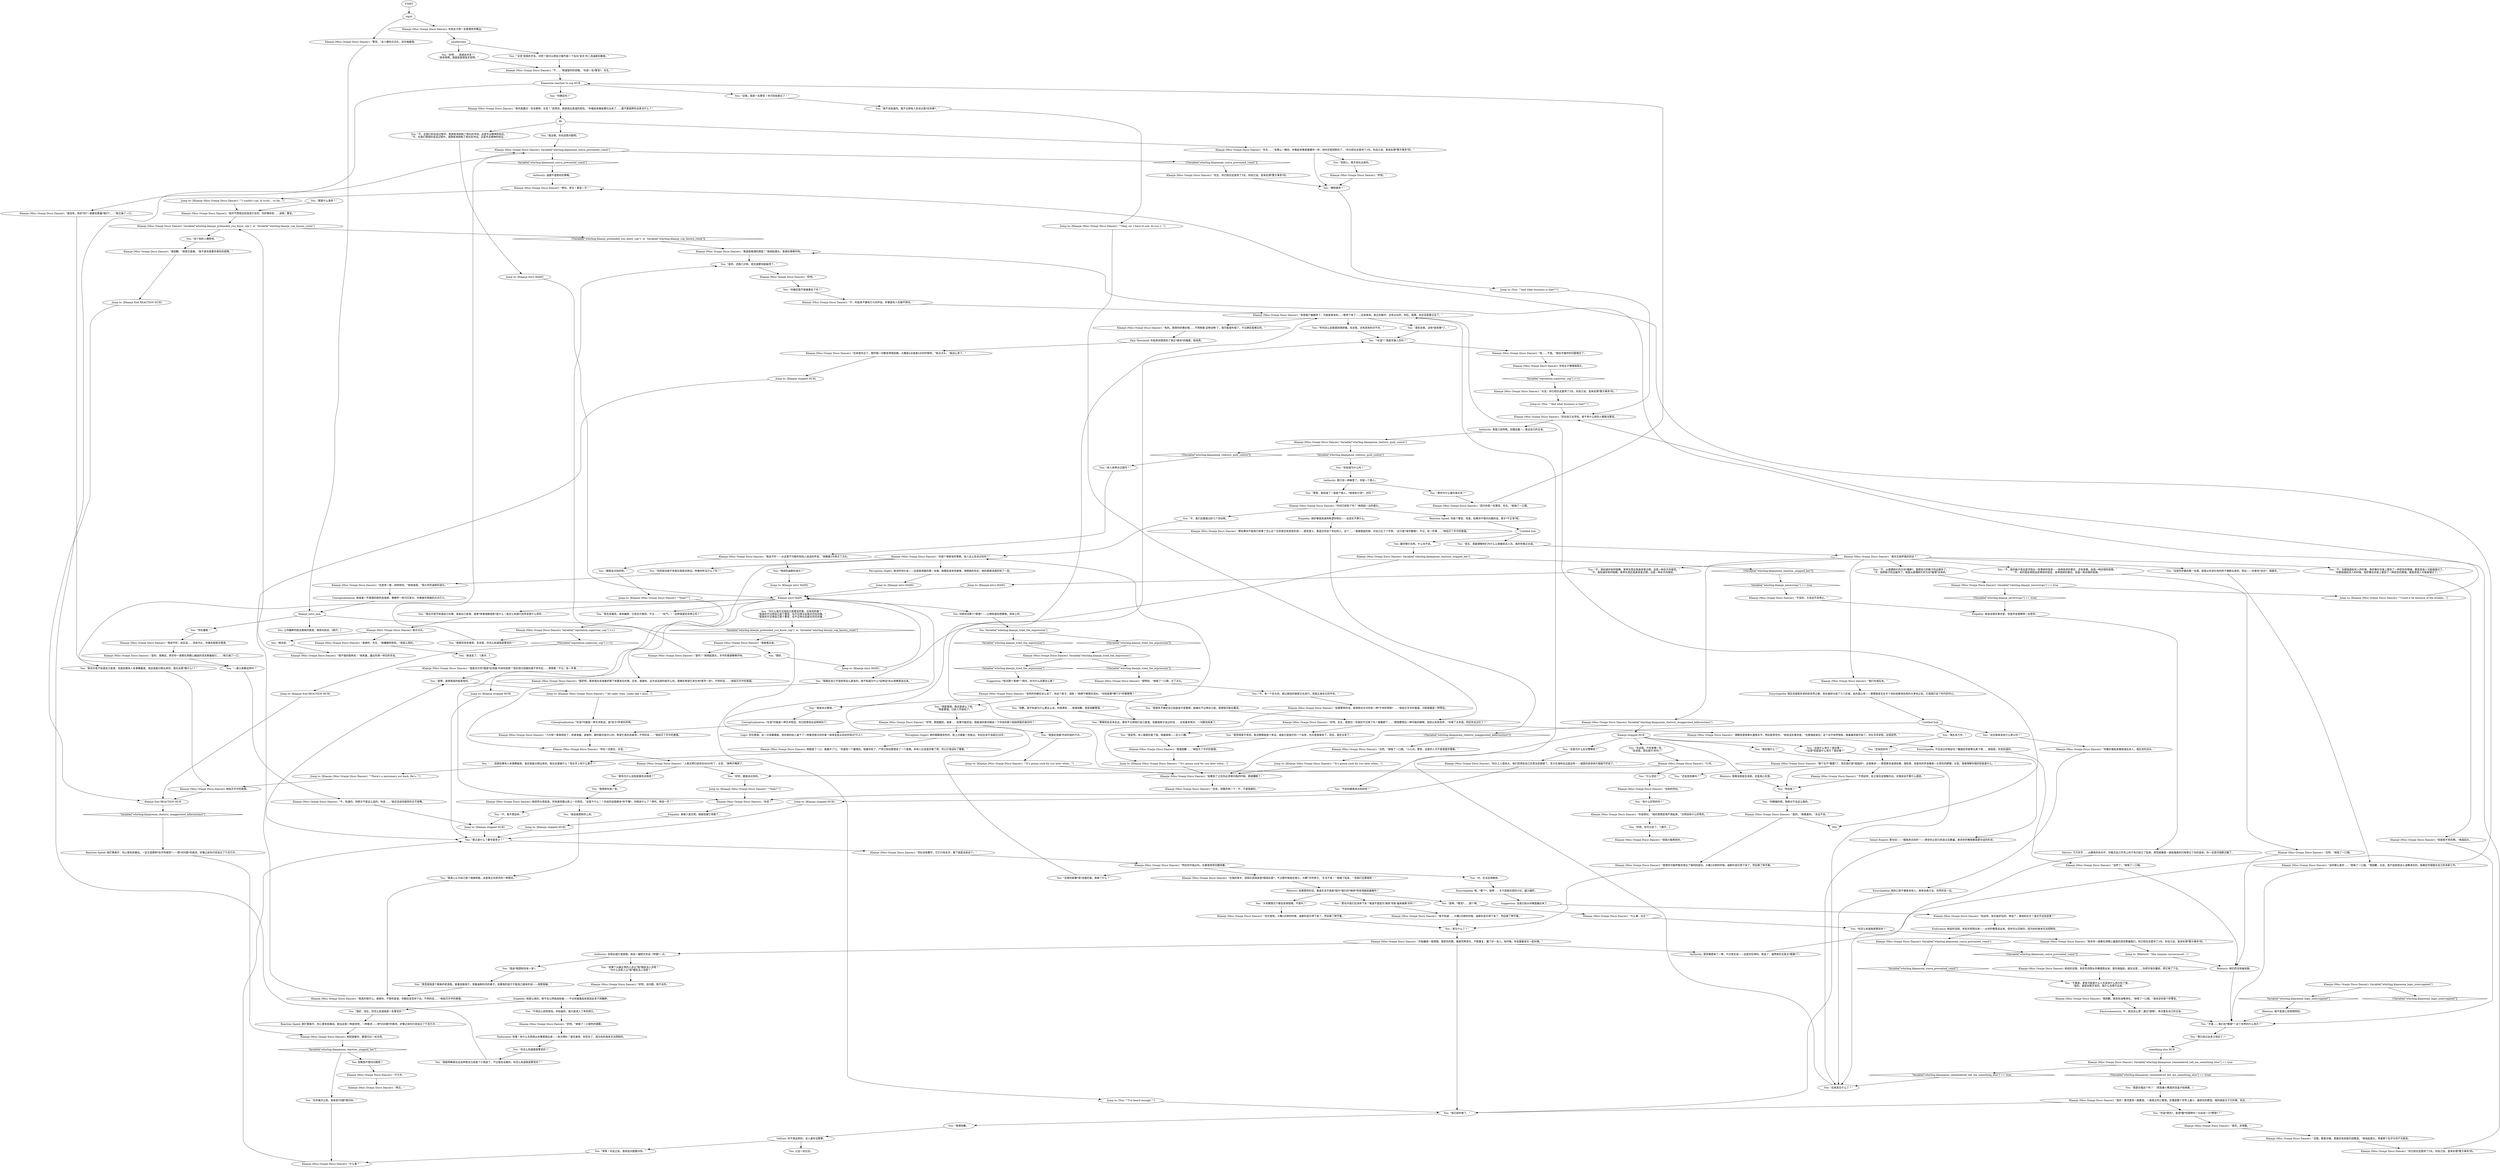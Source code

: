 # WHIRLING F2 / KLAASJE 1
# A striking young woman in a silver body-suit smokes in the hostel hallway. She addresses you as if you were a police officer. You may use your finger pistols for a SUGGESTION red-check. Failure gives you some forewarning about what's going on.
# ==================================================
digraph G {
	  0 [label="START"];
	  1 [label="input"];
	  2 [label="Klaasje (Miss Oranje Disco Dancer): “呃……不是。”她似乎被你的问题难住了。"];
	  3 [label="You: “我是末日警探。”"];
	  4 [label="Klaasje (Miss Oranje Disco Dancer): “如果到了之后你必须审问我的时候，那就糟糕了。”"];
	  5 [label="Klaasje (Miss Oranje Disco Dancer): “好吧，那挺酷的。或者……如果可能的话，我能请你再详细说一下你说的那个超级明星的身份吗？”"];
	  6 [label="Klaasje (Miss Oranje Disco Dancer): “我真的很开心。谢谢你。不管你是谁，你都应该坚持下去。不然的话……”她掐灭手中的香烟。"];
	  7 [label="Reaction Speed: 她打算离开，你心里有些躁动。一定又是那种*杀手的嗅觉*——想*问问题*的需求。好像之前你已经说过了千百万次……"];
	  8 [label="Jump to: [Klaasje (Miss Oranje Disco Dancer): \"\"Okay, sir, I have to ask: do you r...\"]"];
	  9 [label="You: “等等！你走之前，我有些问题要问你。”"];
	  10 [label="Klaasje (Miss Oranje Disco Dancer): “你说得对。”她的表情变得严肃起来。“文明没有什么好笑的。”"];
	  11 [label="Klaasje (Miss Oranje Disco Dancer): “很高兴能帮到你。”"];
	  12 [label="You: “请告诉我，没有*其他事*了。”"];
	  13 [label="You: “听你这么说我感到很骄傲。告诉我，还有其他的对不对。”"];
	  14 [label="Endurance: 哇哦！有什么东西想从你嘴里跑出来——有点想吐？谢天谢地，你忍住了，因为你的身体无法控制你。"];
	  15 [label="Klaasje (Miss Oranje Disco Dancer): “很不错的独角戏！”她笑着，露出珍珠一样白的牙齿。"];
	  16 [label="Untitled hub"];
	  17 [label="Klaasje (Miss Oranje Disco Dancer): “因为你是一名警官，先生。”她抽了一口烟。"];
	  18 [label="Klaasje (Miss Oranje Disco Dancer): “难道是喝酒的原因？”她扬起眉头。香烟在嘶嘶作响。"];
	  19 [label="Klaasje (Miss Oranje Disco Dancer): 她突然大笑起来，所有疲劳都从脸上一扫而空。“这是干什么！？你说的话我根本*听不懂*。你刚说什么了？拜托，再说一次！”"];
	  20 [label="You: “我说我想和你上床。”"];
	  21 [label="You: “我觉得差不多吧。我当警察就是个笑话，或者只是我开的一个玩笑，也许是我喝多了。而且，我还太老了。”"];
	  22 [label="You: “我没事。你先回答问题吧。”"];
	  23 [label="You: 最好随它去吧。什么也不说。"];
	  24 [label="Klaasje (Miss Oranje Disco Dancer): “还是老一套，闹哄哄的。”她耸耸肩。“很大声的迪斯科音乐。”"];
	  25 [label="Klaasje (Miss Oranje Disco Dancer): “是的。非常酷。”"];
	  26 [label="Klaasje (Miss Oranje Disco Dancer): “不，听起来不像有打斗的声音。好像是有人在破坏房间。”"];
	  27 [label="Klaasje (Miss Oranje Disco Dancer): Variable[\"whirling.klaaseone_logic_interrogated\"]"];
	  28 [label="Variable[\"whirling.klaaseone_logic_interrogated\"]", shape=diamond];
	  29 [label="!(Variable[\"whirling.klaaseone_logic_interrogated\"])", shape=diamond];
	  30 [label="Klaasje (Miss Oranje Disco Dancer): Variable[\"whirling.klaasjeone_rhetoric_quib_contra\"]"];
	  31 [label="Variable[\"whirling.klaasjeone_rhetoric_quib_contra\"]", shape=diamond];
	  32 [label="!(Variable[\"whirling.klaasjeone_rhetoric_quib_contra\"])", shape=diamond];
	  33 [label="Klaasje (Miss Oranje Disco Dancer): “很抱歉。”她熄灭香烟。“我不是有意要伤害你的感情。”"];
	  34 [label="Klaasje (Miss Oranje Disco Dancer): 她说的没错。有些东西想从你嘴里跑出来，就在她面前，就在这里……你把手放在腹部，把它咽了下去。"];
	  35 [label="Klaasje (Miss Oranje Disco Dancer): “喜欢互相矛盾的供述？”"];
	  36 [label="Authority: 真是口齿伶俐。别傻站着——表达自己的主张。"];
	  37 [label="Klaasje (Miss Oranje Disco Dancer): “什么事？”"];
	  38 [label="You: “这是什么地方？我在哪？”\n“*这里*到底是什么地方？我在哪？”"];
	  39 [label="Jump to: [Klaasje stopped HUB]"];
	  40 [label="Jump to: [Klaasje (Miss Oranje Disco Dancer): \"\"Yeah?\"\"]"];
	  41 [label="Klaasje (Miss Oranje Disco Dancer): “码头工人很自大。他们觉得有自己负责治安就够了。至少在海岸这边是这样——城里的其他地方我就不好说了。”"];
	  42 [label="Klaasje (Miss Oranje Disco Dancer): “开始播放一首很慢，很悲伤的歌。像是风琴音乐，不断重复，播了好一会儿。有时候，你会跟着音乐一起叫喊。”"];
	  43 [label="Klaasje (Miss Oranje Disco Dancer): “是的！歌词里有一座教堂。一座真正的小教堂。好像是整个世界上最小，最悲伤的教堂。唱的就是关于它的事。而且……”"];
	  44 [label="Klaasje (Miss Oranje Disco Dancer): “是的。”她看着你。“永远不会。”"];
	  45 [label="Jump to: [Klaasje stopped HUB]"];
	  46 [label="Electrochemistry: 不，她没这么想！通过*调情*，再次重复自己的主张。"];
	  47 [label="Klaasje (Miss Oranje Disco Dancer): “什么事，先生？”"];
	  48 [label="Klaasje (Miss Oranje Disco Dancer): “没你那么喜欢……”她吸了一口烟。“很抱歉，长官。我不是故意这么油嘴滑舌的。我确定你很擅长自己的本职工作。”"];
	  49 [label="Klaasje (Miss Oranje Disco Dancer): “不……”她凝望你的双眼。“你是一名*警官*，先生。”"];
	  50 [label="You: “不，我们还要度过好几个世纪呢。”"];
	  51 [label="You: “我也许是不知道自己在哪。或者自己是谁。或者*库普瑞斯锐影*是什么；我怎么知道它的声音是什么样的……”"];
	  52 [label="You: “告诉我，今年是哪一年。”\n“告诉我，现在是51年吗？”"];
	  53 [label="You: “什么世纪？”"];
	  54 [label="Klaasje (Miss Oranje Disco Dancer): “当前的世纪。”"];
	  55 [label="Klaasje (Miss Oranje Disco Dancer): “你确实看起来像是瑞瓦肖人。瑞瓦肖的派头。”"];
	  56 [label="Encyclopedia: 她的口音不像是本地人。她来自奥兰治，世界的另一边。"];
	  57 [label="Klaasje (Miss Oranje Disco Dancer): “有扇窗户被砸碎了。可能是录音机——歌停下来了——还有家具。真正的破坏。还有尖叫声。然后，我猜，你应该是晕过去了。”"];
	  58 [label="Rhetoric: 如果那样的话，难道生活不就是*因为*我们的*继续*而变得越来越难吗？"];
	  59 [label="Klaasje (Miss Oranje Disco Dancer): “很抱歉。我有些油嘴滑舌。”她吸了一口烟。“我肯定你是个好警官。”"];
	  60 [label="Encyclopedia: 不应该正好相反吗？酗酒会导致睾丸素下降……相信我，你会知道的。"];
	  61 [label="klaasje_intro_hub"];
	  62 [label="You: “那你为什么要叫我长官？”"];
	  63 [label="You: “好吧……首席技术官？”\n“真奇怪啊。我就是首席技术官啊。”"];
	  64 [label="You: “我说*我想和你来一发*。”"];
	  65 [label="Klaasje (Miss Oranje Disco Dancer): “还有，郑重声明一下：不，不是我做的。”"];
	  66 [label="Klaasje (Miss Oranje Disco Dancer): “好吧，先生，我想问：你真的不记得了吗？就像那个……”她想要想出一种可能的解释，但却以失败告终。“你喝了太多酒，然后失去记忆了？”"];
	  67 [label="You: 对她试试那个*表情*——让她知道你想要她。肉体上的。"];
	  68 [label="You: Variable[\"whirling.klaasje_tried_the_expression\"]"];
	  69 [label="Variable[\"whirling.klaasje_tried_the_expression\"]", shape=diamond];
	  70 [label="!(Variable[\"whirling.klaasje_tried_the_expression\"])", shape=diamond];
	  71 [label="Jump to: [Klaasje intro MAIN]"];
	  72 [label="You: “你怎么知道我是警官的？”"];
	  73 [label="You: “我是纪尧姆·列米利翁的子孙。”"];
	  74 [label="You: “很显然。有人狠狠伤害了我。我被搞得——乱七八糟。”"];
	  75 [label="Encyclopedia: 瑞瓦肖城是失宠的前世界之都，现在被划分成了几个区域，由外国占领——事情就发生在半个世纪前那场失败的大革命之后。它是我们这个时代的中心。"];
	  76 [label="You: “这对我来说有什么意义吗？”"];
	  77 [label="You: “瑞瓦肖万岁。”"];
	  78 [label="You: “还真的挺像*我*会做的事。我做了什么？”"];
	  79 [label="Klaasje (Miss Oranje Disco Dancer): “后来我外出了。那时候一切都变得很安静。大概是4点或者5点的时候吧。”她点点头。“就这么多了。”"];
	  80 [label="Suggestion: *尝试那个表情*？拜托，你为什么还要这么做？"];
	  81 [label="You: “别担心，我不会吐出来的。”"];
	  82 [label="Klaasje (Miss Oranje Disco Dancer): “我能看出来。”"];
	  83 [label="Klaasje (Miss Oranje Disco Dancer): “不会的，它永远不会停止。”"];
	  84 [label="Jump to: [Klaasje (Miss Oranje Disco Dancer): \"\"There's a mercenary out back. He's...\"]"];
	  85 [label="You: “‘长官’是我的艺名，对吧？我可以把自己看作是一个名叫‘官员’的二流迪斯科舞者。”"];
	  86 [label="You: “你确定吗？”"];
	  87 [label="You: “很好。现在，你怎么知道我是一名警官的？”"];
	  88 [label="You: “不用这么担惊受怕。你知道的，我只是进入了角色而已。”"];
	  89 [label="Klaasje (Miss Oranje Disco Dancer): 她点点头。"];
	  90 [label="Klaasje (Miss Oranje Disco Dancer): Variable[\"whirling.klaaseone_conva_prevented_vomit\"]"];
	  91 [label="Variable[\"whirling.klaaseone_conva_prevented_vomit\"]", shape=diamond];
	  92 [label="!(Variable[\"whirling.klaaseone_conva_prevented_vomit\"])", shape=diamond];
	  93 [label="You: “其实，我能理解他们为什么让我做执法人员。我的性格正合适。”"];
	  94 [label="You: “不。我知道你有所隐瞒。某种东西在我身体里点燃。这是一种杀手的嗅觉。”\n“不。我知道你有所隐瞒。某种东西在我身体里点燃。这是一种杀手的嗅觉。”"];
	  95 [label="You: “不。从玻璃碎片的方向*推断*，我把自己的鞋子扔出窗外了。”\n“不。我把鞋子扔出窗外了。我是从玻璃碎片的方向*推理*出来的。”"];
	  96 [label="You: 让这一刻过去。"];
	  97 [label="Klaasje (Miss Oranje Disco Dancer): “你说？”"];
	  98 [label="You: “发生什么了？”"];
	  99 [label="Pain Threshold: 听起来你感受到了真正*根本*的痛楚，肌肉男。"];
	  100 [label="You: “你怎么知道我是警官的？”"];
	  101 [label="Klaasje (Miss Oranje Disco Dancer): “除非你一直都在用精心编造的谎言欺骗我们。你已经在这里待了3天。你自己说，是来处理*警方事务*的。”"];
	  102 [label="You: 让你臃肿的脸远离她的美丽，继续向前走。[离开。]"];
	  103 [label="You: “不，我不想这样。”"];
	  104 [label="You: “我也许是不知道自己是谁，但是如果有人有事瞒着我，我还是能分辨出来的。我在这里*做什么*？”"];
	  105 [label="Klaasje (Miss Oranje Disco Dancer): Variable[\"whirling.klaaseone_conva_prevented_vomit\"]"];
	  106 [label="Variable[\"whirling.klaaseone_conva_prevented_vomit\"]", shape=diamond];
	  107 [label="!(Variable[\"whirling.klaaseone_conva_prevented_vomit\"])", shape=diamond];
	  108 [label="You: “不。我的脑子里总是浮现出一些零碎的信息——各种各样的事实，还有琐事。给我一种侦探的氛围。”\n“不，有时我会得到这些零碎的信息，各种琐碎的事实。给我一种侦探的氛围。”"];
	  109 [label="You: 如果我不想问问题呢？"];
	  110 [label="You: “不如你跟我讲点别的吧？”"];
	  111 [label="You: “好吧，跟我讲点别的。”"];
	  112 [label="You: “喧闹的迪斯科音乐？”"];
	  113 [label="Jump to: [Klaasje (Miss Oranje Disco Dancer): \"\"Yeah?\"\"]"];
	  114 [label="Klaasje (Miss Oranje Disco Dancer): “好吧。”"];
	  115 [label="Klaasje (Miss Oranje Disco Dancer): “如果那样的话，我想我也许对你有一种*不祥的预感*……”她掐灭手中的香烟，沉默就像是一种预兆。"];
	  116 [label="Klaasje (Miss Oranje Disco Dancer): 年轻女子把一支香烟举到嘴边。"];
	  117 [label="You: “等等，我知道了！我是个商人。*首席执行官*，对吗？”"];
	  118 [label="Klaaseone reaction to cop HUB"];
	  119 [label="Jump to: [Klaasje (Miss Oranje Disco Dancer): \"\"It's gonna suck for you later when...\"]"];
	  120 [label="Jump to: [Klaasje (Miss Oranje Disco Dancer): \"\"All right, then. Looks like I shou...\"]"];
	  121 [label="Klaasje (Miss Oranje Disco Dancer): “世纪没有数字，它们只有名字，眼下就是当前这个。”"];
	  122 [label="Klaasje (Miss Oranje Disco Dancer): Variable[\"whirling.klaasjeone_remembered_tell_me_soemthing_else\"] == true"];
	  123 [label="Variable[\"whirling.klaasjeone_remembered_tell_me_soemthing_else\"] == true", shape=diamond];
	  124 [label="!(Variable[\"whirling.klaasjeone_remembered_tell_me_soemthing_else\"] == true)", shape=diamond];
	  125 [label="You: “我已经听够了。”"];
	  126 [label="Klaasje (Miss Oranje Disco Dancer): “我说不好——从这里不可能听到别人说话的声音。”她朝着3号房点了点头。"];
	  127 [label="You: “跟我说点别的吧。”"];
	  128 [label="Klaasje (Miss Oranje Disco Dancer): 她回望着你，眼里闪过一丝光亮。"];
	  129 [label="Klaasje (Miss Oranje Disco Dancer): “你是个很紧张的警察。有人这么告诉过你吗？”"];
	  130 [label="Klaasje (Miss Oranje Disco Dancer): “好吧。”她吸了一口银色的烟雾。"];
	  131 [label="Klaasje intro MAIN"];
	  132 [label="Klaasje (Miss Oranje Disco Dancer): “51年。”"];
	  133 [label="You: “这里为什么反对警察呢？”"];
	  134 [label="Klaasje (Miss Oranje Disco Dancer): “那个也不*重要*了。现在我们是*孤独的*。这很难讲——那首歌本身很安静，很轻柔，但是你的声音像是一头受伤的野猪，长官。很难理解你唱的到底是什么。”"];
	  135 [label="You: “然后呢？”"];
	  136 [label="You: “大多数情况下都会变得很难，不是吗？”"];
	  137 [label="You: “那也许我们应该停下来？难道不是因为‘继续’导致‘越来越难’的吗？”"];
	  138 [label="Klaasje (Miss Oranje Disco Dancer): “也许是吧。大概2点钟的时候，迪斯科音乐停下来了，然后换了种节奏。”"];
	  139 [label="You: “哪种事务？”"];
	  140 [label="You: “这是你早晨的第一支烟。我是从你没化妆的样子推断出来的。而且——你喜欢*派对*。很喜欢。”"];
	  141 [label="You: “一直以来都这样吗？”"];
	  142 [label="You: “没错，我是一名警官！你可别给我忘了！”"];
	  143 [label="Klaasje (Miss Oranje Disco Dancer): “那如果你不能再行房事了怎么办？生命里还有其他东西——更有意义，更适合你这个年纪的人。这个……”身披银装的她，对自己比了个手势。“这只是*海市蜃楼*。不过，有一件事……”她掐灭了手中的香烟。"];
	  144 [label="Jump to: [You: \"\"And what business is that?\"\"]"];
	  145 [label="Klaasje (Miss Oranje Disco Dancer): “但是我不悲伤啊。”她歪起头。"];
	  146 [label="You: “在你离开之前，我有些*问题*想问你。”"];
	  147 [label="Jump to: [Klaasje stopped HUB]"];
	  148 [label="You: “为什么我不记得自己是警官的事，还有别的事？”\n“我真的不记得自己是个警官，也不记得与此相关的任何事。”\n“我真的不记得自己是个警官，也不记得与此相关的任何事。”"];
	  149 [label="Klaasje (Miss Oranje Disco Dancer): “当然。”她吸了一口烟。"];
	  150 [label="You: “明星警探。我还是承认了吧。”\n“明星警探。已经人尽皆知了。”"];
	  151 [label="You: “抱歉。我不知道为什么要这么说。你很漂亮……我很抱歉。我是抱歉警探。”"];
	  152 [label="You: “我根本不确定自己到底是不是警察。我确实不记得自己是。我想我可能在撒谎。”"];
	  153 [label="Empathy: 她是认真的。她不会公然挑战权威——不论权威看起来是如此多汗而臃肿。"];
	  154 [label="Klaasje End REACTION HUB"];
	  155 [label="Jump to: [Klaasje End REACTION HUB]"];
	  156 [label="Klaasje (Miss Oranje Disco Dancer): Variable[\"whirling.klaasje_tried_the_expression\"]"];
	  157 [label="Variable[\"whirling.klaasje_tried_the_expression\"]", shape=diamond];
	  158 [label="!(Variable[\"whirling.klaasje_tried_the_expression\"])", shape=diamond];
	  159 [label="You: “就这些。”"];
	  160 [label="Klaasje (Miss Oranje Disco Dancer): “警官。”女人朝你点点头，还在抽着烟。"];
	  161 [label="You: “很好。”"];
	  162 [label="Klaasje (Miss Oranje Disco Dancer): “我很抱歉……”她掐灭了手中的香烟。"];
	  163 [label="Rhetoric: 她仍然没有被说服。"];
	  164 [label="You: “那是什么事务？”"];
	  165 [label="Klaasje (Miss Oranje Disco Dancer): “别对自己太苛刻。差不多什么样的人都能当警官。”"];
	  166 [label="Klaasje (Miss Oranje Disco Dancer): “好吧，没问题。我不会的。”"];
	  167 [label="You: “我不会知道的。我不记得有人告诉过我*任何事*。”"];
	  168 [label="Perception (Sight): 她没时间化妆——这是她清晨的第一支烟。她看起来有些疲惫，按照她的年纪，她的美貌消退的快了一些。"];
	  169 [label="You: “是的，还剩几分钟，现实就要彻底崩溃了。”"];
	  170 [label="Reaction Speed: 你是个警官，哈里。如果你不想问问题的话，那才*不正常*呢。"];
	  171 [label="Klaasje (Miss Oranje Disco Dancer): “万万岁。”"];
	  172 [label="You: “还有别的吗？”"];
	  173 [label="You: “你说*受伤*，是很*酷*的那种吗？比如说一只*野兽*？”"];
	  174 [label="You: “还有其他事吗？”"];
	  175 [label="Klaasje (Miss Oranje Disco Dancer): “有的。我想你好像在喊……不想再做‘这种动物’了。我可能是听错了，不过确实挺难忘的。”"];
	  176 [label="You: “*长官*？我是军事人员吗？”"];
	  177 [label="You: “你在骗我！”"];
	  178 [label="Klaasje (Miss Oranje Disco Dancer): “我没有。除非*你*一直都在欺骗*我们*……”她又抽了一口。"];
	  179 [label="Klaasje (Miss Oranje Disco Dancer): “我说不好。说实话……目前为止，你基本就是在喝酒。”"];
	  180 [label="Klaasje (Miss Oranje Disco Dancer): “我并不想用这些信息打击你。你好像有些……迷惘，警官。”"];
	  181 [label="You: “我想和你来一发。”"];
	  182 [label="Klaasje (Miss Oranje Disco Dancer): “别这样，其实挺好玩的。再说了，谁他妈在乎？谁在乎这些屁事？”"];
	  183 [label="You: “警察到处走来走去，根本不记得他们自己是谁，说着我刚才说过的话……还有最多两天，一切都会结束了。”"];
	  184 [label="Empathy: 她好像很真诚地希望你明白——这其实不算什么。"];
	  185 [label="Endurance: 她说的没错。有些东西想出来——从你的嘴里逃出来。但你可以压制住，因为你的身体无法控制你。"];
	  186 [label="ffs"];
	  187 [label="You: “不要紧。更有可能是什么人在其他什么地方犯了错……”\n“是的，就是你刚才说的。我什么也想不出来。”"];
	  188 [label="Klaasje (Miss Oranje Disco Dancer): “我们在瑞瓦肖。”"];
	  189 [label="You: “那已经过去多少世纪了？”"];
	  190 [label="Klaasje (Miss Oranje Disco Dancer): “然后你开始尖叫，在屋里闹得天翻地覆。”"];
	  191 [label="You: “你瞎编的吧。我绝对不会这么做的。”"];
	  192 [label="Klaasje (Miss Oranje Disco Dancer): “在我的家乡，招摇乐团简直是*超级巨星*。不过那时候我还很小。大概7岁的样子。‘生活不易！’”她唱了起来，“‘但我们还要继续！’”"];
	  193 [label="Suggestion: 话语已经从你嘴里蹦出来了……"];
	  194 [label="Klaasje (Miss Oranje Disco Dancer): “很特别。”她吸了一口烟，点了点头。"];
	  195 [label="Klaasje (Miss Oranje Disco Dancer): Variable[\"whirling.klaasje_neverstops\"] == true"];
	  196 [label="Variable[\"whirling.klaasje_neverstops\"] == true", shape=diamond];
	  197 [label="!(Variable[\"whirling.klaasje_neverstops\"] == true)", shape=diamond];
	  198 [label="Jump to: [Klaasje (Miss Oranje Disco Dancer): \"\"Could it be because of the drinkin...\"]"];
	  199 [label="Authority: 那只有一种解答了。你是一个商人。"];
	  200 [label="Klaasje (Miss Oranje Disco Dancer): 年轻女子慢慢摇摇头。"];
	  201 [label="Klaasje (Miss Oranje Disco Dancer): “时间已经到了吗？”她扬起一边的眉头。"];
	  202 [label="Conceptualization: *长官*可能是一种艺术陈述。你已经表现出这种倾向了。"];
	  203 [label="Klaasje (Miss Oranje Disco Dancer): “长官，你已经在这里待了3天。你自己说，是来处理*警方事务*的。”"];
	  204 [label="You: “我能明确表达出这种想法已经是个小奇迹了。不过我会没事的。你怎么知道我是警官的？”"];
	  205 [label="You: “不。在我们的谈话过程中，我熟练地抑制了呕吐的冲动。这是专业精神的标志。”\n“不。在我们简短的谈话过程中，我熟练地抑制了呕吐的冲动。这是专业精神的标志。”"];
	  206 [label="You: “不。你跟我提起吊人的时候，我好像在你身上看到了一种悲伤的情绪。要是其他人可能就错过了。”\n“你跟我提起吊人的时候，我好像在你身上看到了一种悲伤的情绪。要是其他人可能就错过了。”"];
	  207 [label="Klaasje (Miss Oranje Disco Dancer): Variable[\"whirling.klaajseone_rhetoric_exaggerated_killerinstinct\"]"];
	  208 [label="Variable[\"whirling.klaajseone_rhetoric_exaggerated_killerinstinct\"]", shape=diamond];
	  209 [label="!(Variable[\"whirling.klaajseone_rhetoric_exaggerated_killerinstinct\"])", shape=diamond];
	  210 [label="Klaasje stopped HUB"];
	  211 [label="You: “那又是什么？数字是多少？”"];
	  212 [label="You: “有什么好笑的吗？”"];
	  213 [label="You: “那你为什么没有直接告诉我呢？”"];
	  214 [label="Shivers: 万万岁岁……从眼角的余光中，你看见自己手背上的汗毛已经立了起来。感觉就像是一道低强度的闪电穿过了你的身体。你一定是对宿醉过敏了。"];
	  215 [label="Klaasje (Miss Oranje Disco Dancer): “再见。”"];
	  216 [label="Empathy: 她说话很实事求是，但是声音里略带一丝悲伤。"];
	  217 [label="You: “……但是如果有人有事瞒着我，我还是能分辨出来的。我在这里做什么？现在手上有什么案子？”"];
	  218 [label="Klaasje (Miss Oranje Disco Dancer): “谢谢你，先生。”她慵懒地笑到。“我是认真的。”"];
	  219 [label="Jump to: [Klaasje intro MAIN]"];
	  220 [label="Klaasje (Miss Oranje Disco Dancer): “拜托，老兄！再说一次！”"];
	  221 [label="Jump to: [Klaasje stopped HUB]"];
	  222 [label="You: “后来发生什么了？”"];
	  223 [label="Klaasje (Miss Oranje Disco Dancer): “我想你可能昨晚也得出了相同的结论。大概2点钟的时候，迪斯科音乐停下来了，然后换了种节奏。”"];
	  224 [label="Klaasje (Miss Oranje Disco Dancer): “我不知道……大概2点钟的时候，迪斯科音乐停下来了，然后换了种节奏。”"];
	  225 [label="Encyclopedia: 哦，*那个*。是啊……关于招摇乐团的讨论，越少越好。"];
	  226 [label="Klaasje (Miss Oranje Disco Dancer): “你已经在这里待了3天。你自己说，是来处理*警方事务*的。”"];
	  227 [label="Klaasje (Miss Oranje Disco Dancer): “不，知道吗，你刚才不是这么说的。你说……”她还没说完就笑的合不拢嘴。"];
	  228 [label="You: “我真心认为自己是个超级明星。这是我正在研究的一种理论。”"];
	  229 [label="Perception (Sight): 她的眼睛是棕色的，脸上点缀着一些胎记。年纪应该不会超过28岁。"];
	  230 [label="smallertime"];
	  231 [label="Klaasje (Miss Oranje Disco Dancer): “几分钟？那我得走了，抓紧准备。谢谢你，跟你聊天挺开心的。希望它真的会崩溃。不然的话……”她掐灭了手中的香烟。"];
	  232 [label="Klaasje (Miss Oranje Disco Dancer): “好吧。”"];
	  233 [label="You: “我很抱歉。”"];
	  234 [label="Klaasje (Miss Oranje Disco Dancer): “不用这样，反正我也会很晚外出。对我来说不算什么困扰。”"];
	  235 [label="Volition: 你不用这样的。没人逼你当警察。"];
	  236 [label="Untitled hub"];
	  237 [label="You: “你知道为什么吗？”"];
	  238 [label="Klaasje (Miss Oranje Disco Dancer): “是吗？”她扬起眉头。手中的香烟嘶嘶作响。"];
	  239 [label="Jump to: [Klaasje intro MAIN]"];
	  240 [label="Rhetoric: 她不是真心觉得很特别。"];
	  241 [label="You: “不。有一个巨大的、超尘脱俗的秘密正在进行。而我正身处它的中央。”"];
	  242 [label="Klaasje (Miss Oranje Disco Dancer): “酒精会提高睾丸激素水平，特别是男性的，”她说话实事求是。“在醉酒结束后，这个水平依然很高，接着痛苦就开始了。你在寻求安慰。这很自然。”"];
	  243 [label="Klaasje (Miss Oranje Disco Dancer): Variable[\"reputation.superstar_cop\"] >=1"];
	  244 [label="Variable[\"reputation.superstar_cop\"] >=1", shape=diamond];
	  245 [label="!(Variable[\"reputation.superstar_cop\"] >=1)", shape=diamond];
	  246 [label="You: “我感觉有些难受。告诉我，你怎么知道我是警官的？”"];
	  247 [label="Klaasje (Miss Oranje Disco Dancer): “先生……”有那么一瞬间，你看起来像是要爆炸一样，但你还是控制住了。“你已经在这里待了3天。你自己说，是来处理*警方事务*的。”"];
	  248 [label="Klaasje (Miss Oranje Disco Dancer): “先生，你已经在这里待了3天。你自己说，是来处理*警方事务*的。”"];
	  249 [label="Authority: 退避不是胜利的策略。"];
	  250 [label="Klaasje (Miss Oranje Disco Dancer): Variable[\"whirling.klaasjeone_reaction_stopped_her\"]"];
	  251 [label="Variable[\"whirling.klaasjeone_reaction_stopped_her\"]", shape=diamond];
	  252 [label="!(Variable[\"whirling.klaasjeone_reaction_stopped_her\"])", shape=diamond];
	  253 [label="You: “我确定自己不是经常这么紧张的。我不知道为什么*这种话*会从我嘴里说出来。”"];
	  254 [label="You: “你的房间差不多就在我房间旁边。昨晚你听见什么了吗？”"];
	  255 [label="You: “我在唱什么？”"];
	  256 [label="Authority: 别现在就打退堂鼓。再说一遍刚才的话--*骄傲*一点。"];
	  257 [label="Jump to: [Klaasje (Miss Oranje Disco Dancer): \"\"I couldn't say. In truth... so far...\"]"];
	  258 [label="Jump to: [You: \"\"And what business is that?\"\"]"];
	  259 [label="Jump to: [Rhetoric: \"She remains unconvinced...\"]"];
	  260 [label="You: “我该走了。”[离开。]"];
	  261 [label="Klaasje (Miss Oranje Disco Dancer): “那好吧。看来我应该准备好接下来要发生的事。还有，谢谢你，这次谈话真的挺开心的。我确实希望它发生地*更早一些*。不然的话……”她掐灭手中的香烟。"];
	  262 [label="Conceptualization: *长官*可能是一种艺术陈述。是*官方*声誉的声明。"];
	  263 [label="Jump to: [Klaasje End REACTION HUB]"];
	  264 [label="Jump to: [Klaasje (Miss Oranje Disco Dancer): \"\"It's gonna suck for you later when...\"]"];
	  265 [label="Klaasje (Miss Oranje Disco Dancer): “你在一间旅社，长官。”"];
	  266 [label="Inland Empire: 那句话——“跟我讲点别的”——感觉你之前已经说过无数遍。甚至你的嘴唇都是那句话的形状。"];
	  267 [label="You: “我是在唱这个吗？”（把圣桑小教堂的空盒子给她看。）"];
	  268 [label="Authority: 感觉像是挨了一拳，不过老实说——这是你应得的。再说了，谴责她实在是太*粗鲁*了。"];
	  269 [label="You: “有人来拜访过我吗？”"];
	  270 [label="Conceptualization: 她身着一件柔顺的银色连身裤，像鳞甲一样闪闪发光，仿佛城市夜晚的点点灯火。"];
	  271 [label="Klaasje (Miss Oranje Disco Dancer): 她猛吸了一口，接着开了口。“外面有一个雇佣兵。他被吊死了。尸体已经在那里挂了一个星期。本地人应该是厌倦了吧，所以打电话叫了警察。”"];
	  272 [label="Klaasje (Miss Oranje Disco Dancer): 她掐灭手中的香烟。"];
	  273 [label="Klaasje (Miss Oranje Disco Dancer): “当然了。”她吸了一口烟。"];
	  274 [label="Jump to: [Klaasje intro MAIN]"];
	  275 [label="You: “不是——我们在*哪里*？这个世界的什么地方？”"];
	  276 [label="Klaasje (Miss Oranje Disco Dancer): “人类文明已经存在8000年了，长官。”她咧开嘴笑了。"];
	  277 [label="something else HUB"];
	  278 [label="Empathy: 她恨人类文明。她感觉被它背叛了。"];
	  279 [label="You: “好吧。你可以走了。”[离开。]"];
	  280 [label="Rhetoric: 很难说她是在讽刺，还是真心实意。"];
	  281 [label="Klaasje (Miss Oranje Disco Dancer): “没错，群星合辑。里面还有招摇乐团精选。”她抬起眉头，等着那个名字与你产生联系。"];
	  282 [label="Jump to: [Klaasje intro MAIN]"];
	  283 [label="Klaasje (Miss Oranje Disco Dancer): Variable[\"whirling.klaasje_pretended_you_know_cop\"]  or  Variable[\"whirling.klaasje_cop_known_route\"]"];
	  284 [label="Variable[\"whirling.klaasje_pretended_you_know_cop\"]  or  Variable[\"whirling.klaasje_cop_known_route\"]", shape=diamond];
	  285 [label="!(Variable[\"whirling.klaasje_pretended_you_know_cop\"]  or  Variable[\"whirling.klaasje_cop_known_route\"])", shape=diamond];
	  286 [label="You: “找个别的人嘲笑吧。”"];
	  287 [label="You: “有哪个头脑正常的人会让*我*做执法人员呢？”\n“为什么会有人让*我*做执法人员呢？”"];
	  288 [label="You: “我生命垂危，身体臃肿，已经无可救药。不过……”（叹气。）“这种渴望还会停止吗？”"];
	  289 [label="Klaasje (Miss Oranje Disco Dancer): “该死的你确实这么说了，你这个疯子，混账！”她擦干眼里的泪水。“你到底算*哪门子*的警察啊？”"];
	  290 [label="You: “意思是我是个膨胀的老酒鬼，留着连鬓胡子，穿着迪斯科风的裤子。如果我的段子不能张口就来的话——就算我输。”"];
	  291 [label="Logic: 你在喝酒，这一点毋庸置疑，但你真的给人留下了一种寡言醉汉的形象？她肯定是从别处听到过*什么*。"];
	  292 [label="Klaasje (Miss Oranje Disco Dancer): “是的，我确定。除非你一直都在用精心编造的谎言欺骗我们……”她又抽了一口。"];
	  293 [label="Klaasje (Miss Oranje Disco Dancer): “首先我要问：你没事吧，长官？”突然间，她表现出真诚的担忧。“你看起来像是要吐出来了……要不要我帮你去拿点什么？”"];
	  294 [label="Reaction Speed: 她打算离开，你心里有些躁动。就当这是一种直觉吧，一种需求——想*问问题*的需求。好像之前你已经说过了千百万次……"];
	  295 [label="Klaasje (Miss Oranje Disco Dancer): “当然。”她吸了一口烟。“小心点，警官。这里的人可不是很喜欢警察。”"];
	  296 [label="Klaasje (Miss Oranje Disco Dancer): “或者也许你*就是*纪尧姆·列米利翁呢？现在他已经跟你差不多年纪……想想看！不过，有一件事……”"];
	  297 [label="Jump to: [Klaasje (Miss Oranje Disco Dancer): \"\"It's gonna suck for you later when...\"]"];
	  298 [label="You: “是啊，我想我真的挺紧张的。”"];
	  299 [label="Jump to: [Klaasje stopped HUB]"];
	  300 [label="You: “你确定我不是被袭击了吗？”"];
	  301 [label="You: “对，生活总得继续。”"];
	  302 [label="You: “是啊，*警官*……那个啊。”"];
	  303 [label="Jump to: [You: \"\"I've heard enough.\"\"]"];
	  0 -> 1
	  1 -> 160
	  1 -> 116
	  2 -> 200
	  3 -> 202
	  4 -> 65
	  5 -> 73
	  5 -> 291
	  5 -> 229
	  6 -> 298
	  7 -> 128
	  8 -> 66
	  9 -> 37
	  10 -> 279
	  12 -> 176
	  13 -> 176
	  14 -> 72
	  15 -> 283
	  16 -> 76
	  16 -> 77
	  16 -> 110
	  17 -> 118
	  18 -> 169
	  19 -> 20
	  19 -> 103
	  20 -> 228
	  21 -> 162
	  22 -> 105
	  23 -> 250
	  24 -> 270
	  25 -> 281
	  26 -> 57
	  27 -> 28
	  27 -> 29
	  28 -> 240
	  30 -> 32
	  30 -> 31
	  31 -> 237
	  32 -> 269
	  33 -> 155
	  34 -> 187
	  35 -> 108
	  35 -> 140
	  35 -> 206
	  35 -> 207
	  35 -> 188
	  35 -> 94
	  35 -> 95
	  36 -> 30
	  37 -> 211
	  38 -> 266
	  39 -> 211
	  40 -> 97
	  41 -> 147
	  42 -> 256
	  42 -> 268
	  42 -> 125
	  43 -> 125
	  43 -> 173
	  44 -> 304
	  44 -> 223
	  45 -> 211
	  46 -> 275
	  47 -> 100
	  48 -> 275
	  49 -> 118
	  50 -> 129
	  51 -> 89
	  52 -> 132
	  53 -> 54
	  54 -> 212
	  55 -> 56
	  56 -> 222
	  57 -> 304
	  57 -> 12
	  57 -> 13
	  57 -> 175
	  58 -> 136
	  58 -> 137
	  58 -> 302
	  59 -> 46
	  60 -> 273
	  61 -> 177
	  61 -> 102
	  61 -> 303
	  62 -> 17
	  63 -> 49
	  64 -> 290
	  66 -> 242
	  66 -> 74
	  66 -> 21
	  67 -> 68
	  68 -> 69
	  68 -> 70
	  69 -> 156
	  70 -> 156
	  71 -> 131
	  72 -> 204
	  73 -> 297
	  74 -> 162
	  75 -> 16
	  76 -> 55
	  77 -> 172
	  78 -> 57
	  79 -> 45
	  80 -> 289
	  81 -> 114
	  82 -> 161
	  82 -> 238
	  83 -> 216
	  84 -> 272
	  85 -> 49
	  86 -> 293
	  87 -> 294
	  88 -> 130
	  89 -> 218
	  89 -> 159
	  90 -> 91
	  90 -> 92
	  91 -> 187
	  92 -> 34
	  93 -> 35
	  94 -> 274
	  95 -> 195
	  97 -> 278
	  98 -> 42
	  99 -> 79
	  100 -> 101
	  101 -> 259
	  103 -> 221
	  104 -> 272
	  105 -> 106
	  105 -> 107
	  106 -> 249
	  107 -> 248
	  108 -> 149
	  109 -> 171
	  110 -> 97
	  111 -> 40
	  112 -> 282
	  113 -> 97
	  114 -> 139
	  115 -> 119
	  116 -> 230
	  117 -> 201
	  118 -> 178
	  118 -> 142
	  118 -> 86
	  119 -> 4
	  120 -> 262
	  121 -> 190
	  122 -> 123
	  122 -> 124
	  123 -> 222
	  124 -> 267
	  125 -> 233
	  126 -> 112
	  126 -> 127
	  127 -> 113
	  128 -> 251
	  129 -> 168
	  129 -> 299
	  129 -> 254
	  130 -> 14
	  131 -> 288
	  131 -> 67
	  131 -> 261
	  131 -> 104
	  131 -> 51
	  131 -> 148
	  132 -> 53
	  132 -> 111
	  133 -> 41
	  134 -> 234
	  134 -> 125
	  134 -> 174
	  134 -> 135
	  135 -> 191
	  136 -> 138
	  137 -> 224
	  138 -> 98
	  139 -> 258
	  140 -> 48
	  141 -> 227
	  142 -> 167
	  143 -> 4
	  144 -> 165
	  145 -> 275
	  146 -> 37
	  147 -> 211
	  148 -> 284
	  149 -> 163
	  150 -> 5
	  151 -> 183
	  152 -> 66
	  153 -> 88
	  153 -> 87
	  154 -> 208
	  155 -> 154
	  156 -> 157
	  156 -> 158
	  157 -> 80
	  158 -> 194
	  159 -> 15
	  160 -> 61
	  161 -> 239
	  162 -> 119
	  163 -> 275
	  164 -> 180
	  165 -> 36
	  166 -> 153
	  167 -> 8
	  168 -> 71
	  169 -> 232
	  170 -> 236
	  171 -> 215
	  172 -> 134
	  173 -> 25
	  174 -> 176
	  175 -> 99
	  176 -> 2
	  177 -> 179
	  178 -> 141
	  179 -> 292
	  180 -> 283
	  181 -> 19
	  182 -> 185
	  183 -> 129
	  184 -> 143
	  185 -> 90
	  186 -> 205
	  186 -> 22
	  186 -> 247
	  187 -> 59
	  188 -> 75
	  189 -> 277
	  190 -> 192
	  190 -> 301
	  190 -> 78
	  191 -> 44
	  192 -> 58
	  193 -> 182
	  194 -> 241
	  195 -> 197
	  195 -> 198
	  196 -> 83
	  197 -> 216
	  198 -> 18
	  199 -> 117
	  199 -> 62
	  200 -> 244
	  201 -> 184
	  201 -> 170
	  201 -> 50
	  202 -> 231
	  203 -> 144
	  204 -> 105
	  205 -> 219
	  206 -> 145
	  207 -> 209
	  207 -> 210
	  208 -> 7
	  209 -> 295
	  210 -> 133
	  210 -> 38
	  210 -> 52
	  210 -> 280
	  210 -> 255
	  211 -> 121
	  212 -> 10
	  213 -> 181
	  214 -> 222
	  216 -> 214
	  217 -> 84
	  218 -> 260
	  219 -> 131
	  220 -> 257
	  221 -> 211
	  222 -> 57
	  223 -> 98
	  224 -> 98
	  225 -> 193
	  226 -> 165
	  227 -> 221
	  228 -> 6
	  229 -> 271
	  230 -> 85
	  230 -> 63
	  231 -> 265
	  232 -> 300
	  233 -> 235
	  234 -> 135
	  235 -> 96
	  235 -> 9
	  236 -> 93
	  236 -> 23
	  237 -> 199
	  238 -> 169
	  239 -> 131
	  240 -> 275
	  241 -> 115
	  242 -> 60
	  243 -> 245
	  243 -> 246
	  244 -> 203
	  245 -> 263
	  246 -> 105
	  247 -> 81
	  247 -> 139
	  248 -> 139
	  249 -> 220
	  250 -> 252
	  250 -> 253
	  251 -> 146
	  251 -> 109
	  252 -> 196
	  253 -> 120
	  254 -> 24
	  255 -> 134
	  256 -> 64
	  256 -> 287
	  257 -> 180
	  258 -> 165
	  259 -> 163
	  260 -> 296
	  261 -> 265
	  262 -> 231
	  263 -> 154
	  264 -> 4
	  265 -> 276
	  266 -> 222
	  267 -> 43
	  268 -> 220
	  269 -> 126
	  270 -> 61
	  271 -> 217
	  272 -> 154
	  273 -> 163
	  274 -> 131
	  275 -> 189
	  276 -> 213
	  276 -> 111
	  277 -> 122
	  278 -> 39
	  279 -> 11
	  280 -> 135
	  281 -> 226
	  282 -> 131
	  283 -> 285
	  283 -> 286
	  284 -> 82
	  285 -> 18
	  286 -> 33
	  287 -> 166
	  288 -> 243
	  289 -> 152
	  289 -> 3
	  289 -> 150
	  289 -> 151
	  290 -> 6
	  291 -> 131
	  292 -> 141
	  293 -> 186
	  294 -> 128
	  295 -> 264
	  296 -> 298
	  297 -> 4
	  298 -> 120
	  299 -> 211
	  300 -> 26
	  301 -> 225
	  302 -> 47
	  303 -> 125
}

